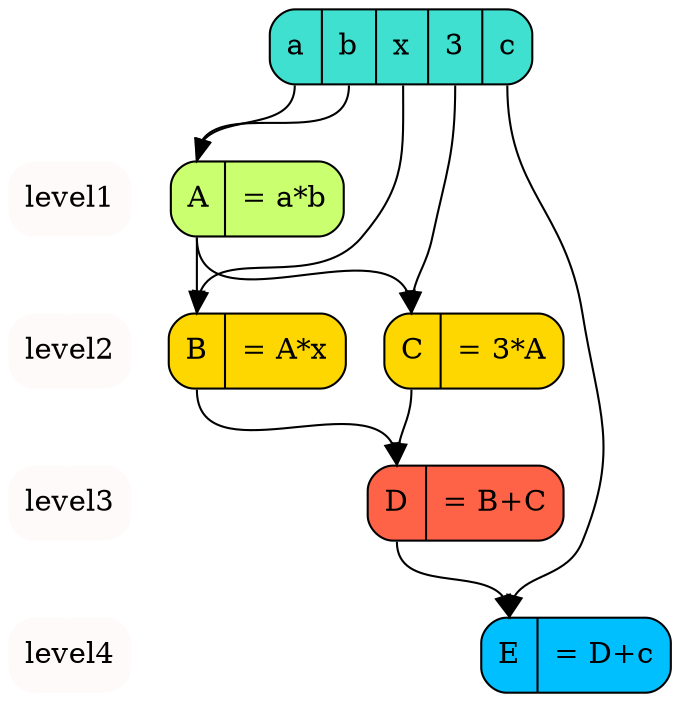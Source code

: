 digraph structs {
node [shape=record, style="rounded,filled"];
{
node[shape=plaintext, fillcolor=snow];
edge[color=white];
level1->level2->level3->level4;
}
fun [label="<f0> a|<f1> b|<f2> x|<f3> 3|<f4> c", fillcolor=turquoise];
struct0 [label="<f0> A|<f1> = a*b", fillcolor=darkolivegreen1];
{rank = same; level1;  struct0;}
struct1 [label="<f0> B|<f1> = A*x", fillcolor=gold];
struct2 [label="<f0> C|<f1> = 3*A", fillcolor=gold];
{rank = same; level2;  struct1; struct2;}
struct3 [label="<f0> D|<f1> = B+C", fillcolor=tomato];
{rank = same; level3;  struct3;}
struct4 [label="<f0> E|<f1> = D+c", fillcolor=deepskyblue];
{rank = same; level4;  struct4;}
fun:f0->struct0:f0;
fun:f1->struct0:f0;
struct0:f0->struct1:f0;
fun:f2->struct1:f0;
fun:f3->struct2:f0;
struct0:f0->struct2:f0;
struct1:f0->struct3:f0;
struct2:f0->struct3:f0;
struct3:f0->struct4:f0;
fun:f4->struct4:f0;
}